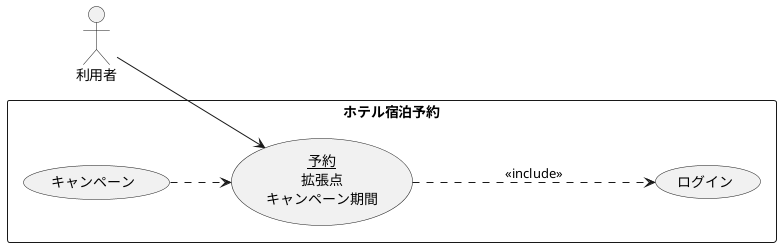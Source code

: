 @startuml 演習2-4
left to right direction
actor 利用者
rectangle ホテル宿泊予約{
usecase (<u>予約</u>\n拡張点\nキャンペーン期間) as 予約
usecase キャンペーン
usecase ログイン
}
利用者 -->予約
キャンペーン ..>予約
予約 ....> ログイン:<<include>>
@enduml